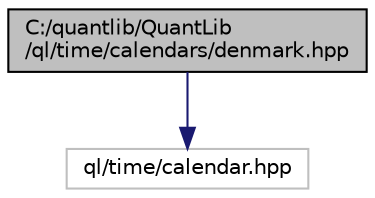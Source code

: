 digraph "C:/quantlib/QuantLib/ql/time/calendars/denmark.hpp"
{
  edge [fontname="Helvetica",fontsize="10",labelfontname="Helvetica",labelfontsize="10"];
  node [fontname="Helvetica",fontsize="10",shape=record];
  Node1 [label="C:/quantlib/QuantLib\l/ql/time/calendars/denmark.hpp",height=0.2,width=0.4,color="black", fillcolor="grey75", style="filled", fontcolor="black"];
  Node1 -> Node2 [color="midnightblue",fontsize="10",style="solid",fontname="Helvetica"];
  Node2 [label="ql/time/calendar.hpp",height=0.2,width=0.4,color="grey75", fillcolor="white", style="filled"];
}
